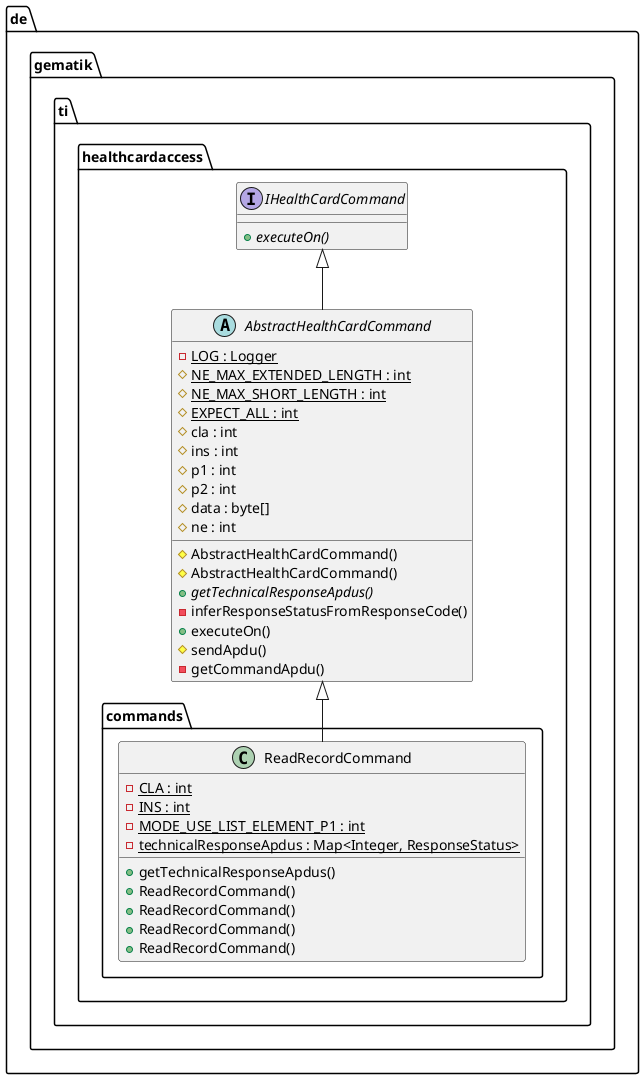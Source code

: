 @startuml

 package de.gematik.ti.healthcardaccess {
    interface IHealthCardCommand {
        {abstract} + executeOn()
    }
  }

 package de.gematik.ti.healthcardaccess {
    abstract class AbstractHealthCardCommand {
        {static} - LOG : Logger
        {static} # NE_MAX_EXTENDED_LENGTH : int
        {static} # NE_MAX_SHORT_LENGTH : int
        {static} # EXPECT_ALL : int
        # cla : int
        # ins : int
        # p1 : int
        # p2 : int
        # data : byte[]
        # ne : int
        # AbstractHealthCardCommand()
        # AbstractHealthCardCommand()
        {abstract} + getTechnicalResponseApdus()
        - inferResponseStatusFromResponseCode()
        + executeOn()
        # sendApdu()
        - getCommandApdu()
    }
  }

  package de.gematik.ti.healthcardaccess {
      package de.gematik.ti.healthcardaccess.commands {
        class ReadRecordCommand {
            {static} - CLA : int
            {static} - INS : int
            {static} - MODE_USE_LIST_ELEMENT_P1 : int
            {static} - technicalResponseApdus : Map<Integer, ResponseStatus>
            + getTechnicalResponseApdus()
            + ReadRecordCommand()
            + ReadRecordCommand()
            + ReadRecordCommand()
            + ReadRecordCommand()
        }
      }
    }

  AbstractHealthCardCommand -up-|> IHealthCardCommand
  ReadRecordCommand -up-|> AbstractHealthCardCommand

@enduml